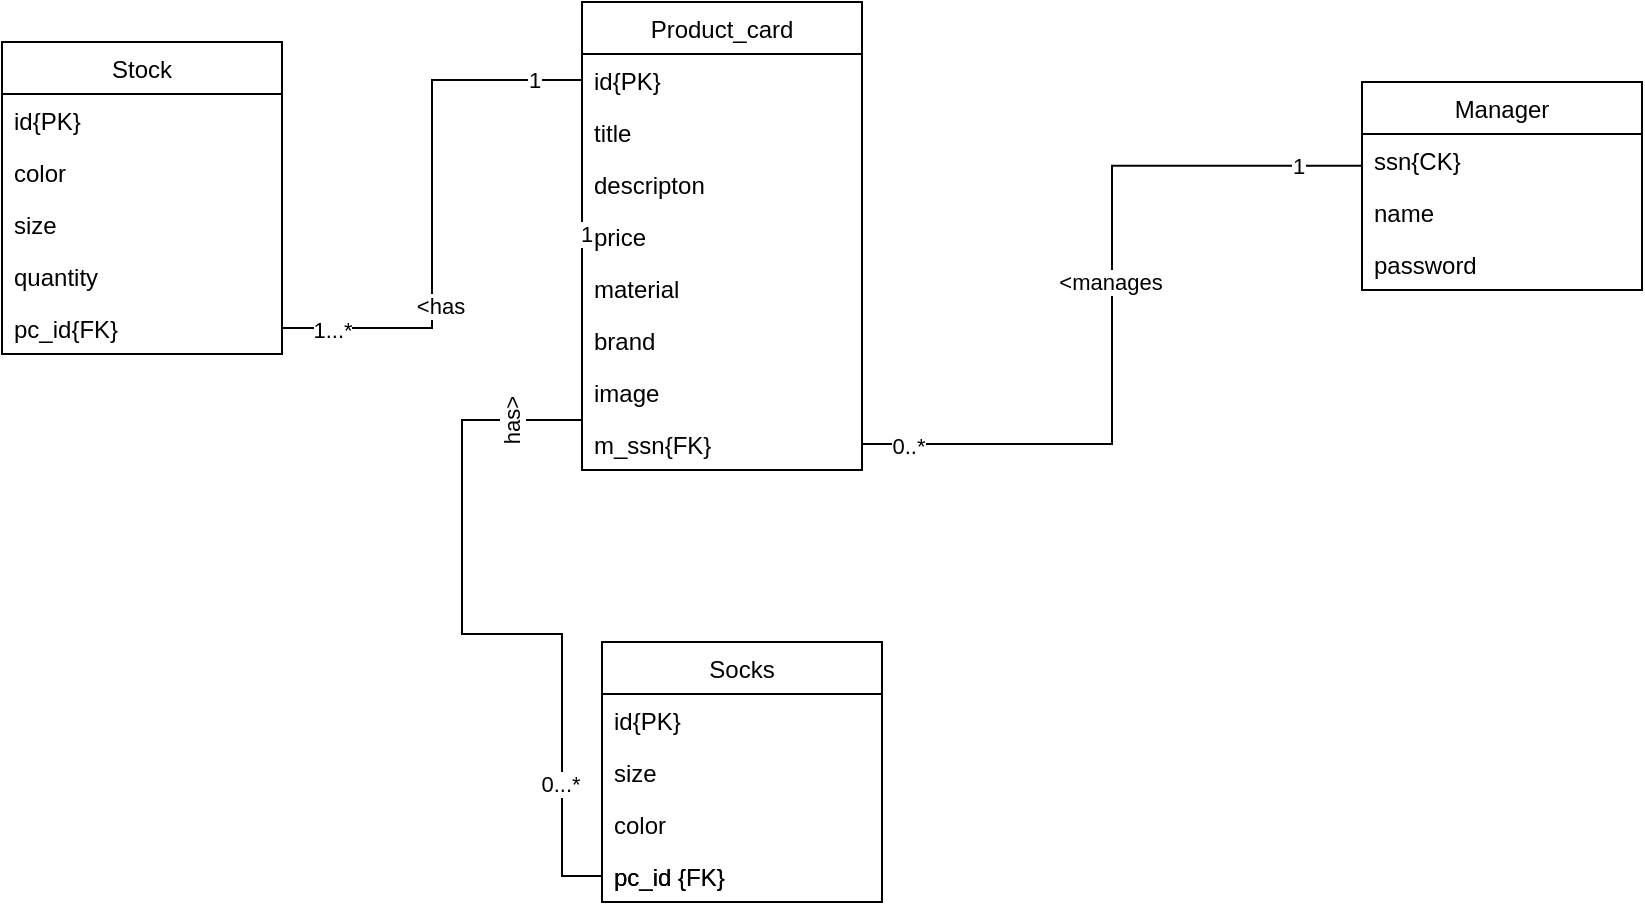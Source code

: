 <mxfile version="17.4.2" type="device"><diagram id="LHV_A1k6wTqINjSborhc" name="Page-1"><mxGraphModel dx="1267" dy="621" grid="1" gridSize="10" guides="1" tooltips="1" connect="1" arrows="1" fold="1" page="1" pageScale="1" pageWidth="827" pageHeight="1169" math="0" shadow="0"><root><mxCell id="0"/><mxCell id="1" parent="0"/><mxCell id="rD_PUb48wtEjhVpuCjnH-23" value="Product_card" style="swimlane;fontStyle=0;childLayout=stackLayout;horizontal=1;startSize=26;fillColor=none;horizontalStack=0;resizeParent=1;resizeParentMax=0;resizeLast=0;collapsible=1;marginBottom=0;" vertex="1" parent="1"><mxGeometry x="280" y="310" width="140" height="234" as="geometry"/></mxCell><mxCell id="rD_PUb48wtEjhVpuCjnH-67" value="id{PK}" style="text;strokeColor=none;fillColor=none;align=left;verticalAlign=top;spacingLeft=4;spacingRight=4;overflow=hidden;rotatable=0;points=[[0,0.5],[1,0.5]];portConstraint=eastwest;" vertex="1" parent="rD_PUb48wtEjhVpuCjnH-23"><mxGeometry y="26" width="140" height="26" as="geometry"/></mxCell><mxCell id="rD_PUb48wtEjhVpuCjnH-24" value="title" style="text;strokeColor=none;fillColor=none;align=left;verticalAlign=top;spacingLeft=4;spacingRight=4;overflow=hidden;rotatable=0;points=[[0,0.5],[1,0.5]];portConstraint=eastwest;" vertex="1" parent="rD_PUb48wtEjhVpuCjnH-23"><mxGeometry y="52" width="140" height="26" as="geometry"/></mxCell><mxCell id="rD_PUb48wtEjhVpuCjnH-25" value="descripton" style="text;strokeColor=none;fillColor=none;align=left;verticalAlign=top;spacingLeft=4;spacingRight=4;overflow=hidden;rotatable=0;points=[[0,0.5],[1,0.5]];portConstraint=eastwest;" vertex="1" parent="rD_PUb48wtEjhVpuCjnH-23"><mxGeometry y="78" width="140" height="26" as="geometry"/></mxCell><mxCell id="rD_PUb48wtEjhVpuCjnH-26" value="price" style="text;strokeColor=none;fillColor=none;align=left;verticalAlign=top;spacingLeft=4;spacingRight=4;overflow=hidden;rotatable=0;points=[[0,0.5],[1,0.5]];portConstraint=eastwest;" vertex="1" parent="rD_PUb48wtEjhVpuCjnH-23"><mxGeometry y="104" width="140" height="26" as="geometry"/></mxCell><mxCell id="rD_PUb48wtEjhVpuCjnH-38" value="material&#10;" style="text;strokeColor=none;fillColor=none;align=left;verticalAlign=top;spacingLeft=4;spacingRight=4;overflow=hidden;rotatable=0;points=[[0,0.5],[1,0.5]];portConstraint=eastwest;" vertex="1" parent="rD_PUb48wtEjhVpuCjnH-23"><mxGeometry y="130" width="140" height="26" as="geometry"/></mxCell><mxCell id="rD_PUb48wtEjhVpuCjnH-37" value="brand" style="text;strokeColor=none;fillColor=none;align=left;verticalAlign=top;spacingLeft=4;spacingRight=4;overflow=hidden;rotatable=0;points=[[0,0.5],[1,0.5]];portConstraint=eastwest;" vertex="1" parent="rD_PUb48wtEjhVpuCjnH-23"><mxGeometry y="156" width="140" height="26" as="geometry"/></mxCell><mxCell id="rD_PUb48wtEjhVpuCjnH-36" value="image" style="text;strokeColor=none;fillColor=none;align=left;verticalAlign=top;spacingLeft=4;spacingRight=4;overflow=hidden;rotatable=0;points=[[0,0.5],[1,0.5]];portConstraint=eastwest;" vertex="1" parent="rD_PUb48wtEjhVpuCjnH-23"><mxGeometry y="182" width="140" height="26" as="geometry"/></mxCell><mxCell id="rD_PUb48wtEjhVpuCjnH-71" value="m_ssn{FK}" style="text;strokeColor=none;fillColor=none;align=left;verticalAlign=top;spacingLeft=4;spacingRight=4;overflow=hidden;rotatable=0;points=[[0,0.5],[1,0.5]];portConstraint=eastwest;" vertex="1" parent="rD_PUb48wtEjhVpuCjnH-23"><mxGeometry y="208" width="140" height="26" as="geometry"/></mxCell><mxCell id="rD_PUb48wtEjhVpuCjnH-27" value="Stock" style="swimlane;fontStyle=0;childLayout=stackLayout;horizontal=1;startSize=26;fillColor=none;horizontalStack=0;resizeParent=1;resizeParentMax=0;resizeLast=0;collapsible=1;marginBottom=0;" vertex="1" parent="1"><mxGeometry x="-10" y="330" width="140" height="156" as="geometry"/></mxCell><mxCell id="rD_PUb48wtEjhVpuCjnH-68" value="id{PK}" style="text;strokeColor=none;fillColor=none;align=left;verticalAlign=top;spacingLeft=4;spacingRight=4;overflow=hidden;rotatable=0;points=[[0,0.5],[1,0.5]];portConstraint=eastwest;" vertex="1" parent="rD_PUb48wtEjhVpuCjnH-27"><mxGeometry y="26" width="140" height="26" as="geometry"/></mxCell><mxCell id="rD_PUb48wtEjhVpuCjnH-28" value="color" style="text;strokeColor=none;fillColor=none;align=left;verticalAlign=top;spacingLeft=4;spacingRight=4;overflow=hidden;rotatable=0;points=[[0,0.5],[1,0.5]];portConstraint=eastwest;" vertex="1" parent="rD_PUb48wtEjhVpuCjnH-27"><mxGeometry y="52" width="140" height="26" as="geometry"/></mxCell><mxCell id="rD_PUb48wtEjhVpuCjnH-29" value="size" style="text;strokeColor=none;fillColor=none;align=left;verticalAlign=top;spacingLeft=4;spacingRight=4;overflow=hidden;rotatable=0;points=[[0,0.5],[1,0.5]];portConstraint=eastwest;" vertex="1" parent="rD_PUb48wtEjhVpuCjnH-27"><mxGeometry y="78" width="140" height="26" as="geometry"/></mxCell><mxCell id="rD_PUb48wtEjhVpuCjnH-30" value="quantity" style="text;strokeColor=none;fillColor=none;align=left;verticalAlign=top;spacingLeft=4;spacingRight=4;overflow=hidden;rotatable=0;points=[[0,0.5],[1,0.5]];portConstraint=eastwest;" vertex="1" parent="rD_PUb48wtEjhVpuCjnH-27"><mxGeometry y="104" width="140" height="26" as="geometry"/></mxCell><mxCell id="rD_PUb48wtEjhVpuCjnH-69" value="pc_id{FK}" style="text;strokeColor=none;fillColor=none;align=left;verticalAlign=top;spacingLeft=4;spacingRight=4;overflow=hidden;rotatable=0;points=[[0,0.5],[1,0.5]];portConstraint=eastwest;" vertex="1" parent="rD_PUb48wtEjhVpuCjnH-27"><mxGeometry y="130" width="140" height="26" as="geometry"/></mxCell><mxCell id="rD_PUb48wtEjhVpuCjnH-31" value="Manager" style="swimlane;fontStyle=0;childLayout=stackLayout;horizontal=1;startSize=26;fillColor=none;horizontalStack=0;resizeParent=1;resizeParentMax=0;resizeLast=0;collapsible=1;marginBottom=0;" vertex="1" parent="1"><mxGeometry x="670" y="350" width="140" height="104" as="geometry"/></mxCell><mxCell id="rD_PUb48wtEjhVpuCjnH-32" value="ssn{CK}" style="text;strokeColor=none;fillColor=none;align=left;verticalAlign=top;spacingLeft=4;spacingRight=4;overflow=hidden;rotatable=0;points=[[0,0.5],[1,0.5]];portConstraint=eastwest;" vertex="1" parent="rD_PUb48wtEjhVpuCjnH-31"><mxGeometry y="26" width="140" height="26" as="geometry"/></mxCell><mxCell id="rD_PUb48wtEjhVpuCjnH-33" value="name" style="text;strokeColor=none;fillColor=none;align=left;verticalAlign=top;spacingLeft=4;spacingRight=4;overflow=hidden;rotatable=0;points=[[0,0.5],[1,0.5]];portConstraint=eastwest;" vertex="1" parent="rD_PUb48wtEjhVpuCjnH-31"><mxGeometry y="52" width="140" height="26" as="geometry"/></mxCell><mxCell id="rD_PUb48wtEjhVpuCjnH-34" value="password" style="text;strokeColor=none;fillColor=none;align=left;verticalAlign=top;spacingLeft=4;spacingRight=4;overflow=hidden;rotatable=0;points=[[0,0.5],[1,0.5]];portConstraint=eastwest;" vertex="1" parent="rD_PUb48wtEjhVpuCjnH-31"><mxGeometry y="78" width="140" height="26" as="geometry"/></mxCell><mxCell id="rD_PUb48wtEjhVpuCjnH-39" style="edgeStyle=orthogonalEdgeStyle;rounded=0;orthogonalLoop=1;jettySize=auto;html=1;exitX=0;exitY=0.5;exitDx=0;exitDy=0;endArrow=none;endFill=0;" edge="1" parent="1" source="rD_PUb48wtEjhVpuCjnH-70"><mxGeometry relative="1" as="geometry"><mxPoint x="280" y="350" as="targetPoint"/><Array as="points"><mxPoint x="270" y="747"/><mxPoint x="270" y="626"/><mxPoint x="220" y="626"/><mxPoint x="220" y="519"/></Array></mxGeometry></mxCell><mxCell id="rD_PUb48wtEjhVpuCjnH-40" value="1" style="edgeLabel;html=1;align=center;verticalAlign=middle;resizable=0;points=[];" vertex="1" connectable="0" parent="rD_PUb48wtEjhVpuCjnH-39"><mxGeometry x="0.712" y="-2" relative="1" as="geometry"><mxPoint as="offset"/></mxGeometry></mxCell><mxCell id="rD_PUb48wtEjhVpuCjnH-41" value="0...*" style="edgeLabel;html=1;align=center;verticalAlign=middle;resizable=0;points=[];" vertex="1" connectable="0" parent="rD_PUb48wtEjhVpuCjnH-39"><mxGeometry x="-0.748" y="1" relative="1" as="geometry"><mxPoint as="offset"/></mxGeometry></mxCell><mxCell id="rD_PUb48wtEjhVpuCjnH-42" value="has&amp;gt;" style="edgeLabel;html=1;align=center;verticalAlign=middle;resizable=0;points=[];rotation=270;" vertex="1" connectable="0" parent="rD_PUb48wtEjhVpuCjnH-39"><mxGeometry x="0.224" y="-1" relative="1" as="geometry"><mxPoint as="offset"/></mxGeometry></mxCell><mxCell id="rD_PUb48wtEjhVpuCjnH-6" value="Socks" style="swimlane;fontStyle=0;childLayout=stackLayout;horizontal=1;startSize=26;fillColor=none;horizontalStack=0;resizeParent=1;resizeParentMax=0;resizeLast=0;collapsible=1;marginBottom=0;" vertex="1" parent="1"><mxGeometry x="290" y="630" width="140" height="130" as="geometry"/></mxCell><mxCell id="rD_PUb48wtEjhVpuCjnH-66" value="id{PK}" style="text;strokeColor=none;fillColor=none;align=left;verticalAlign=top;spacingLeft=4;spacingRight=4;overflow=hidden;rotatable=0;points=[[0,0.5],[1,0.5]];portConstraint=eastwest;" vertex="1" parent="rD_PUb48wtEjhVpuCjnH-6"><mxGeometry y="26" width="140" height="26" as="geometry"/></mxCell><mxCell id="rD_PUb48wtEjhVpuCjnH-8" value="size" style="text;strokeColor=none;fillColor=none;align=left;verticalAlign=top;spacingLeft=4;spacingRight=4;overflow=hidden;rotatable=0;points=[[0,0.5],[1,0.5]];portConstraint=eastwest;" vertex="1" parent="rD_PUb48wtEjhVpuCjnH-6"><mxGeometry y="52" width="140" height="26" as="geometry"/></mxCell><mxCell id="rD_PUb48wtEjhVpuCjnH-9" value="color" style="text;strokeColor=none;fillColor=none;align=left;verticalAlign=top;spacingLeft=4;spacingRight=4;overflow=hidden;rotatable=0;points=[[0,0.5],[1,0.5]];portConstraint=eastwest;" vertex="1" parent="rD_PUb48wtEjhVpuCjnH-6"><mxGeometry y="78" width="140" height="26" as="geometry"/></mxCell><mxCell id="rD_PUb48wtEjhVpuCjnH-65" value="pc_id {FK}" style="text;strokeColor=none;fillColor=none;align=left;verticalAlign=top;spacingLeft=4;spacingRight=4;overflow=hidden;rotatable=0;points=[[0,0.5],[1,0.5]];portConstraint=eastwest;" vertex="1" parent="rD_PUb48wtEjhVpuCjnH-6"><mxGeometry y="104" width="140" height="26" as="geometry"/></mxCell><mxCell id="rD_PUb48wtEjhVpuCjnH-52" style="edgeStyle=orthogonalEdgeStyle;rounded=0;orthogonalLoop=1;jettySize=auto;html=1;exitX=-0.002;exitY=-0.388;exitDx=0;exitDy=0;entryX=1;entryY=0.5;entryDx=0;entryDy=0;endArrow=none;endFill=0;exitPerimeter=0;" edge="1" parent="1" source="rD_PUb48wtEjhVpuCjnH-33" target="rD_PUb48wtEjhVpuCjnH-71"><mxGeometry relative="1" as="geometry"/></mxCell><mxCell id="rD_PUb48wtEjhVpuCjnH-53" value="&amp;lt;manages" style="edgeLabel;html=1;align=center;verticalAlign=middle;resizable=0;points=[];" vertex="1" connectable="0" parent="rD_PUb48wtEjhVpuCjnH-52"><mxGeometry x="-0.06" y="-1" relative="1" as="geometry"><mxPoint as="offset"/></mxGeometry></mxCell><mxCell id="rD_PUb48wtEjhVpuCjnH-54" value="1" style="edgeLabel;html=1;align=center;verticalAlign=middle;resizable=0;points=[];" vertex="1" connectable="0" parent="rD_PUb48wtEjhVpuCjnH-52"><mxGeometry x="-0.837" relative="1" as="geometry"><mxPoint as="offset"/></mxGeometry></mxCell><mxCell id="rD_PUb48wtEjhVpuCjnH-55" value="0..*" style="edgeLabel;html=1;align=center;verticalAlign=middle;resizable=0;points=[];" vertex="1" connectable="0" parent="rD_PUb48wtEjhVpuCjnH-52"><mxGeometry x="0.884" y="1" relative="1" as="geometry"><mxPoint as="offset"/></mxGeometry></mxCell><mxCell id="rD_PUb48wtEjhVpuCjnH-56" style="edgeStyle=orthogonalEdgeStyle;rounded=0;orthogonalLoop=1;jettySize=auto;html=1;exitX=0;exitY=0.5;exitDx=0;exitDy=0;entryX=1;entryY=0.5;entryDx=0;entryDy=0;endArrow=none;endFill=0;" edge="1" parent="1" source="rD_PUb48wtEjhVpuCjnH-67" target="rD_PUb48wtEjhVpuCjnH-69"><mxGeometry relative="1" as="geometry"/></mxCell><mxCell id="rD_PUb48wtEjhVpuCjnH-57" value="&amp;lt;has" style="edgeLabel;html=1;align=center;verticalAlign=middle;resizable=0;points=[];" vertex="1" connectable="0" parent="rD_PUb48wtEjhVpuCjnH-56"><mxGeometry x="0.373" y="4" relative="1" as="geometry"><mxPoint as="offset"/></mxGeometry></mxCell><mxCell id="rD_PUb48wtEjhVpuCjnH-58" value="1" style="edgeLabel;html=1;align=center;verticalAlign=middle;resizable=0;points=[];" vertex="1" connectable="0" parent="rD_PUb48wtEjhVpuCjnH-56"><mxGeometry x="-0.823" relative="1" as="geometry"><mxPoint as="offset"/></mxGeometry></mxCell><mxCell id="rD_PUb48wtEjhVpuCjnH-59" value="1...*" style="edgeLabel;html=1;align=center;verticalAlign=middle;resizable=0;points=[];" vertex="1" connectable="0" parent="rD_PUb48wtEjhVpuCjnH-56"><mxGeometry x="0.822" y="1" relative="1" as="geometry"><mxPoint as="offset"/></mxGeometry></mxCell><mxCell id="rD_PUb48wtEjhVpuCjnH-70" value="pc_id {FK}" style="text;strokeColor=none;fillColor=none;align=left;verticalAlign=top;spacingLeft=4;spacingRight=4;overflow=hidden;rotatable=0;points=[[0,0.5],[1,0.5]];portConstraint=eastwest;" vertex="1" parent="1"><mxGeometry x="290" y="734" width="140" height="26" as="geometry"/></mxCell></root></mxGraphModel></diagram></mxfile>